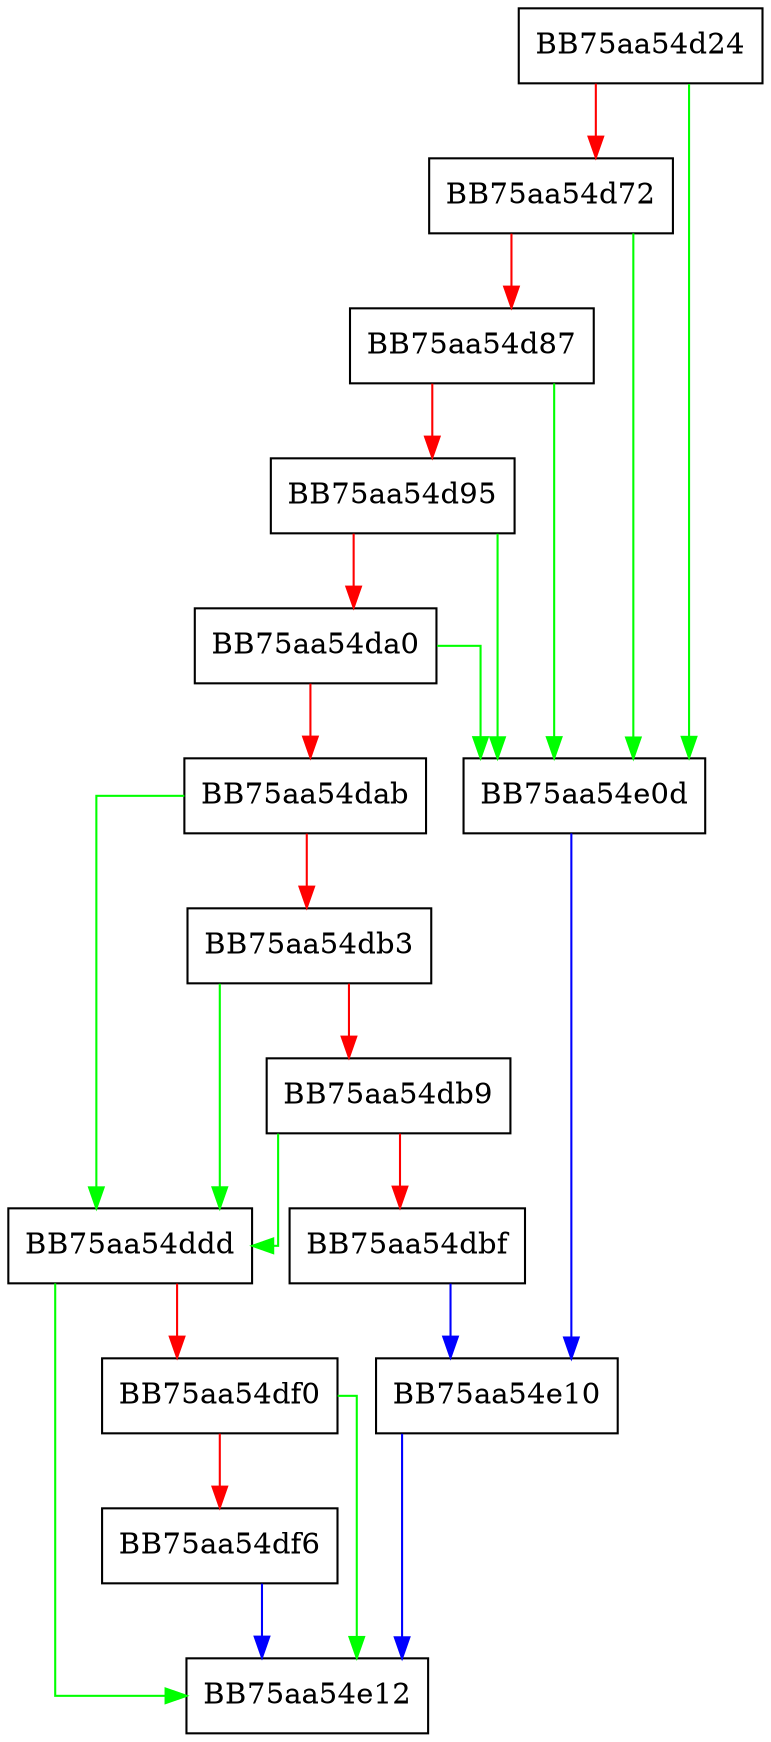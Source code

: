 digraph GetOffsetReg {
  node [shape="box"];
  graph [splines=ortho];
  BB75aa54d24 -> BB75aa54e0d [color="green"];
  BB75aa54d24 -> BB75aa54d72 [color="red"];
  BB75aa54d72 -> BB75aa54e0d [color="green"];
  BB75aa54d72 -> BB75aa54d87 [color="red"];
  BB75aa54d87 -> BB75aa54e0d [color="green"];
  BB75aa54d87 -> BB75aa54d95 [color="red"];
  BB75aa54d95 -> BB75aa54e0d [color="green"];
  BB75aa54d95 -> BB75aa54da0 [color="red"];
  BB75aa54da0 -> BB75aa54e0d [color="green"];
  BB75aa54da0 -> BB75aa54dab [color="red"];
  BB75aa54dab -> BB75aa54ddd [color="green"];
  BB75aa54dab -> BB75aa54db3 [color="red"];
  BB75aa54db3 -> BB75aa54ddd [color="green"];
  BB75aa54db3 -> BB75aa54db9 [color="red"];
  BB75aa54db9 -> BB75aa54ddd [color="green"];
  BB75aa54db9 -> BB75aa54dbf [color="red"];
  BB75aa54dbf -> BB75aa54e10 [color="blue"];
  BB75aa54ddd -> BB75aa54e12 [color="green"];
  BB75aa54ddd -> BB75aa54df0 [color="red"];
  BB75aa54df0 -> BB75aa54e12 [color="green"];
  BB75aa54df0 -> BB75aa54df6 [color="red"];
  BB75aa54df6 -> BB75aa54e12 [color="blue"];
  BB75aa54e0d -> BB75aa54e10 [color="blue"];
  BB75aa54e10 -> BB75aa54e12 [color="blue"];
}